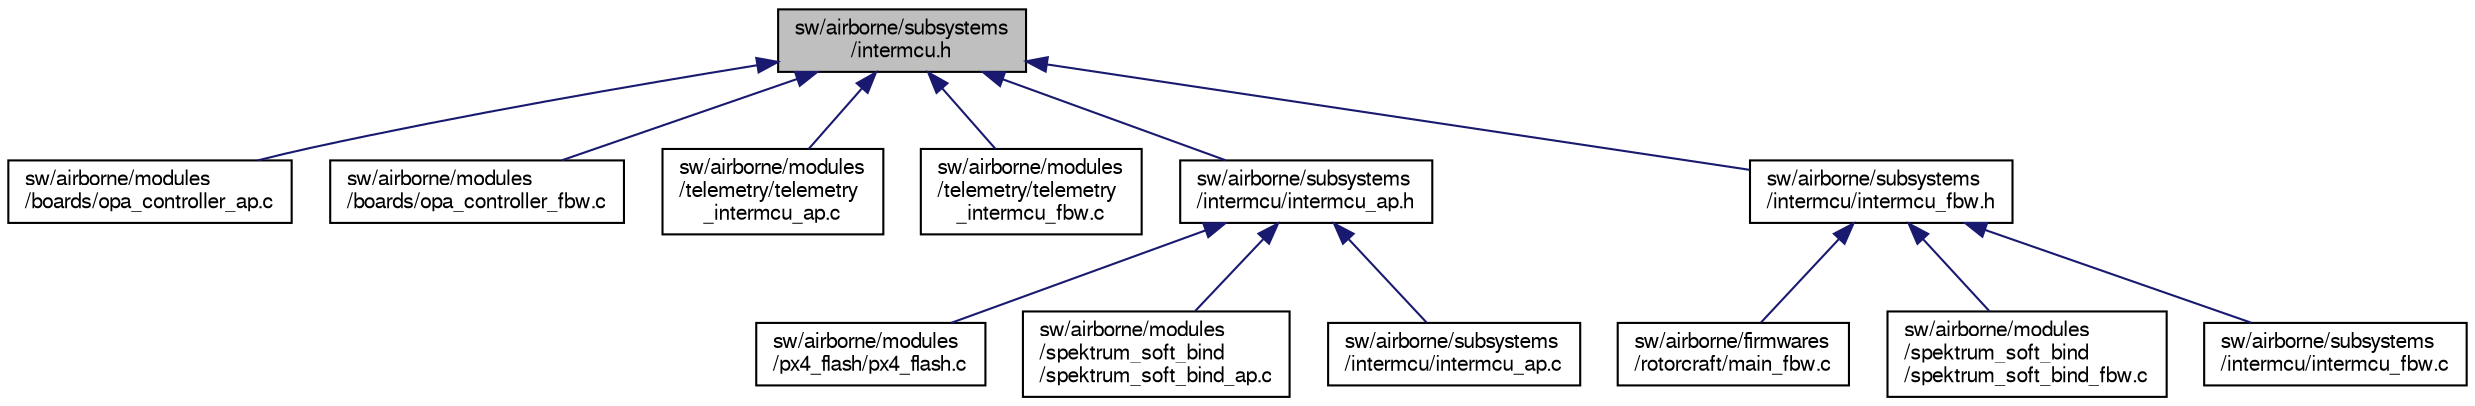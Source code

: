 digraph "sw/airborne/subsystems/intermcu.h"
{
  edge [fontname="FreeSans",fontsize="10",labelfontname="FreeSans",labelfontsize="10"];
  node [fontname="FreeSans",fontsize="10",shape=record];
  Node1 [label="sw/airborne/subsystems\l/intermcu.h",height=0.2,width=0.4,color="black", fillcolor="grey75", style="filled", fontcolor="black"];
  Node1 -> Node2 [dir="back",color="midnightblue",fontsize="10",style="solid",fontname="FreeSans"];
  Node2 [label="sw/airborne/modules\l/boards/opa_controller_ap.c",height=0.2,width=0.4,color="black", fillcolor="white", style="filled",URL="$opa__controller__ap_8c.html"];
  Node1 -> Node3 [dir="back",color="midnightblue",fontsize="10",style="solid",fontname="FreeSans"];
  Node3 [label="sw/airborne/modules\l/boards/opa_controller_fbw.c",height=0.2,width=0.4,color="black", fillcolor="white", style="filled",URL="$opa__controller__fbw_8c.html"];
  Node1 -> Node4 [dir="back",color="midnightblue",fontsize="10",style="solid",fontname="FreeSans"];
  Node4 [label="sw/airborne/modules\l/telemetry/telemetry\l_intermcu_ap.c",height=0.2,width=0.4,color="black", fillcolor="white", style="filled",URL="$telemetry__intermcu__ap_8c.html",tooltip="Telemetry through InterMCU. "];
  Node1 -> Node5 [dir="back",color="midnightblue",fontsize="10",style="solid",fontname="FreeSans"];
  Node5 [label="sw/airborne/modules\l/telemetry/telemetry\l_intermcu_fbw.c",height=0.2,width=0.4,color="black", fillcolor="white", style="filled",URL="$telemetry__intermcu__fbw_8c.html",tooltip="Telemetry through InterMCU. "];
  Node1 -> Node6 [dir="back",color="midnightblue",fontsize="10",style="solid",fontname="FreeSans"];
  Node6 [label="sw/airborne/subsystems\l/intermcu/intermcu_ap.h",height=0.2,width=0.4,color="black", fillcolor="white", style="filled",URL="$intermcu__ap_8h.html",tooltip="Rotorcraft Inter-MCU on the autopilot. "];
  Node6 -> Node7 [dir="back",color="midnightblue",fontsize="10",style="solid",fontname="FreeSans"];
  Node7 [label="sw/airborne/modules\l/px4_flash/px4_flash.c",height=0.2,width=0.4,color="black", fillcolor="white", style="filled",URL="$px4__flash_8c.html"];
  Node6 -> Node8 [dir="back",color="midnightblue",fontsize="10",style="solid",fontname="FreeSans"];
  Node8 [label="sw/airborne/modules\l/spektrum_soft_bind\l/spektrum_soft_bind_ap.c",height=0.2,width=0.4,color="black", fillcolor="white", style="filled",URL="$spektrum__soft__bind__ap_8c.html"];
  Node6 -> Node9 [dir="back",color="midnightblue",fontsize="10",style="solid",fontname="FreeSans"];
  Node9 [label="sw/airborne/subsystems\l/intermcu/intermcu_ap.c",height=0.2,width=0.4,color="black", fillcolor="white", style="filled",URL="$intermcu__ap_8c.html",tooltip="Rotorcraft Inter-MCU on the autopilot. "];
  Node1 -> Node10 [dir="back",color="midnightblue",fontsize="10",style="solid",fontname="FreeSans"];
  Node10 [label="sw/airborne/subsystems\l/intermcu/intermcu_fbw.h",height=0.2,width=0.4,color="black", fillcolor="white", style="filled",URL="$intermcu__fbw_8h.html",tooltip="Rotorcraft Inter-MCU on FlyByWire. "];
  Node10 -> Node11 [dir="back",color="midnightblue",fontsize="10",style="solid",fontname="FreeSans"];
  Node11 [label="sw/airborne/firmwares\l/rotorcraft/main_fbw.c",height=0.2,width=0.4,color="black", fillcolor="white", style="filled",URL="$rotorcraft_2main__fbw_8c.html",tooltip="Rotorcraft FBW main loop. "];
  Node10 -> Node12 [dir="back",color="midnightblue",fontsize="10",style="solid",fontname="FreeSans"];
  Node12 [label="sw/airborne/modules\l/spektrum_soft_bind\l/spektrum_soft_bind_fbw.c",height=0.2,width=0.4,color="black", fillcolor="white", style="filled",URL="$spektrum__soft__bind__fbw_8c.html"];
  Node10 -> Node13 [dir="back",color="midnightblue",fontsize="10",style="solid",fontname="FreeSans"];
  Node13 [label="sw/airborne/subsystems\l/intermcu/intermcu_fbw.c",height=0.2,width=0.4,color="black", fillcolor="white", style="filled",URL="$intermcu__fbw_8c.html",tooltip="Rotorcraft Inter-MCU on FlyByWire. "];
}
